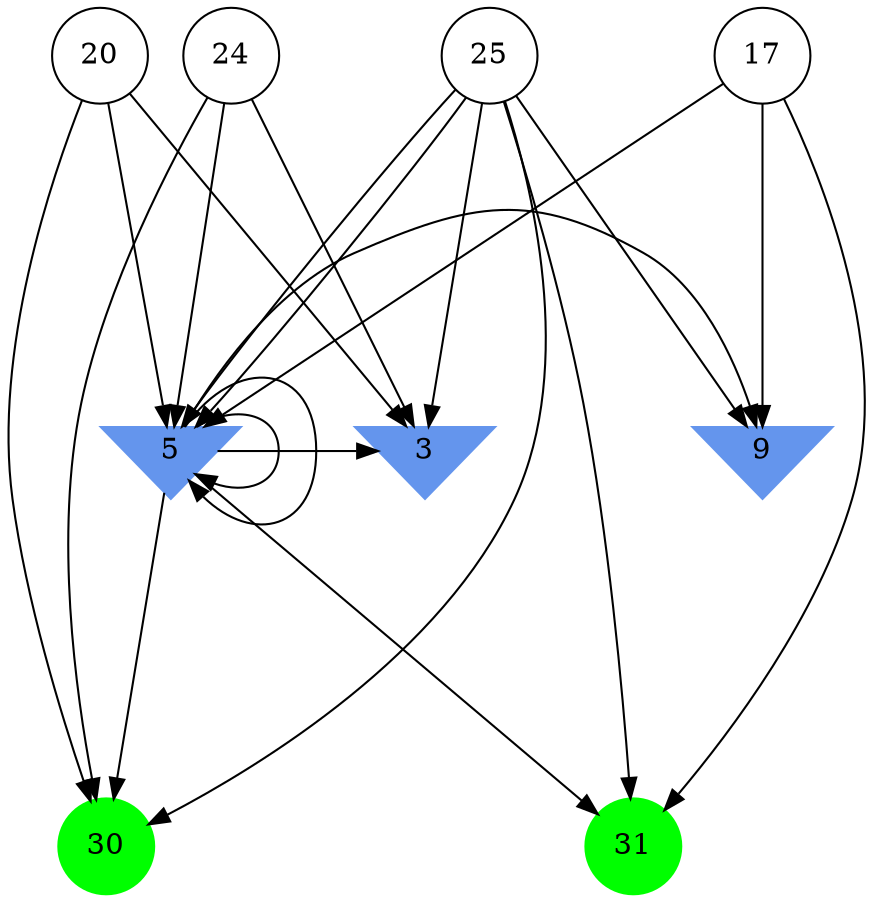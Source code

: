 digraph brain {
	ranksep=2.0;
	3 [shape=invtriangle,style=filled,color=cornflowerblue];
	5 [shape=invtriangle,style=filled,color=cornflowerblue];
	9 [shape=invtriangle,style=filled,color=cornflowerblue];
	17 [shape=circle,color=black];
	20 [shape=circle,color=black];
	24 [shape=circle,color=black];
	25 [shape=circle,color=black];
	30 [shape=circle,style=filled,color=green];
	31 [shape=circle,style=filled,color=green];
	5	->	5;
	5	->	9;
	5	->	31;
	17	->	5;
	17	->	9;
	17	->	31;
	25	->	5;
	25	->	9;
	25	->	31;
	24	->	5;
	24	->	30;
	24	->	3;
	25	->	5;
	25	->	30;
	25	->	3;
	20	->	5;
	20	->	30;
	20	->	3;
	5	->	5;
	5	->	30;
	5	->	3;
	{ rank=same; 3; 5; 9; }
	{ rank=same; 17; 20; 24; 25; }
	{ rank=same; 30; 31; }
}
